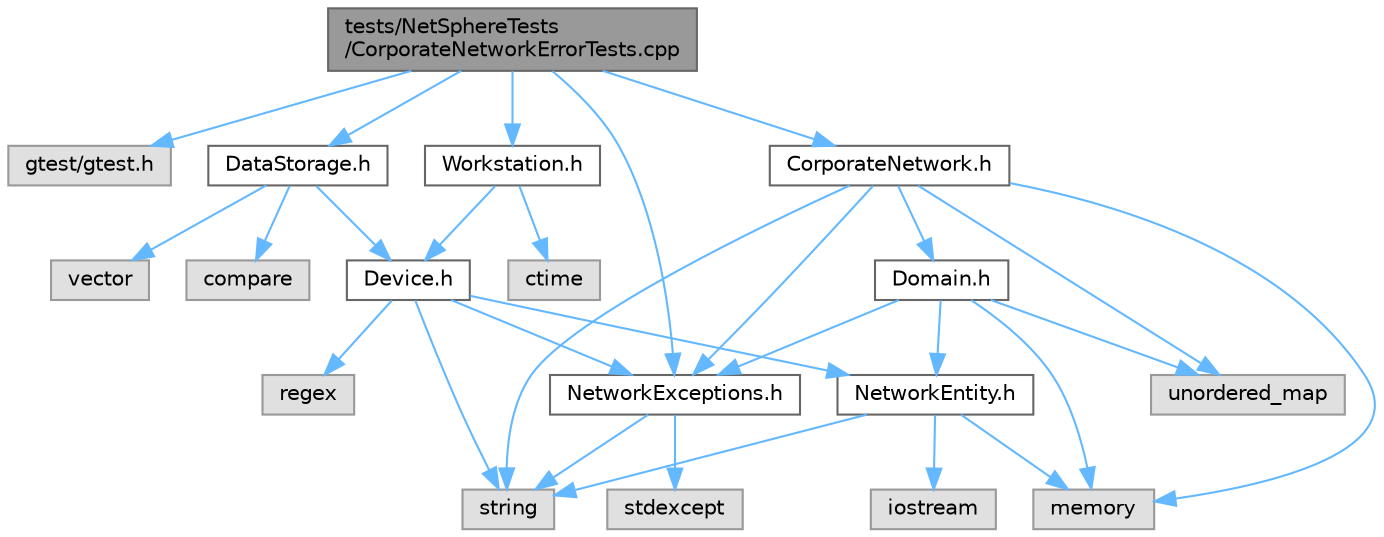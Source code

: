 digraph "tests/NetSphereTests/CorporateNetworkErrorTests.cpp"
{
 // INTERACTIVE_SVG=YES
 // LATEX_PDF_SIZE
  bgcolor="transparent";
  edge [fontname=Helvetica,fontsize=10,labelfontname=Helvetica,labelfontsize=10];
  node [fontname=Helvetica,fontsize=10,shape=box,height=0.2,width=0.4];
  Node1 [id="Node000001",label="tests/NetSphereTests\l/CorporateNetworkErrorTests.cpp",height=0.2,width=0.4,color="gray40", fillcolor="grey60", style="filled", fontcolor="black",tooltip="Тесты для обработки ошибок в классе CorporateNetwork."];
  Node1 -> Node2 [id="edge1_Node000001_Node000002",color="steelblue1",style="solid",tooltip=" "];
  Node2 [id="Node000002",label="gtest/gtest.h",height=0.2,width=0.4,color="grey60", fillcolor="#E0E0E0", style="filled",tooltip=" "];
  Node1 -> Node3 [id="edge2_Node000001_Node000003",color="steelblue1",style="solid",tooltip=" "];
  Node3 [id="Node000003",label="CorporateNetwork.h",height=0.2,width=0.4,color="grey40", fillcolor="white", style="filled",URL="$_corporate_network_8h.html",tooltip="Заголовочный файл класса CorporateNetwork - корпоративной сети."];
  Node3 -> Node4 [id="edge3_Node000003_Node000004",color="steelblue1",style="solid",tooltip=" "];
  Node4 [id="Node000004",label="Domain.h",height=0.2,width=0.4,color="grey40", fillcolor="white", style="filled",URL="$_domain_8h.html",tooltip="Заголовочный файл класса Domain - домена корпоративной сети."];
  Node4 -> Node5 [id="edge4_Node000004_Node000005",color="steelblue1",style="solid",tooltip=" "];
  Node5 [id="Node000005",label="NetworkEntity.h",height=0.2,width=0.4,color="grey40", fillcolor="white", style="filled",URL="$_network_entity_8h.html",tooltip="Заголовочный файл базового класса NetworkEntity для всех сущностей сети."];
  Node5 -> Node6 [id="edge5_Node000005_Node000006",color="steelblue1",style="solid",tooltip=" "];
  Node6 [id="Node000006",label="iostream",height=0.2,width=0.4,color="grey60", fillcolor="#E0E0E0", style="filled",tooltip=" "];
  Node5 -> Node7 [id="edge6_Node000005_Node000007",color="steelblue1",style="solid",tooltip=" "];
  Node7 [id="Node000007",label="string",height=0.2,width=0.4,color="grey60", fillcolor="#E0E0E0", style="filled",tooltip=" "];
  Node5 -> Node8 [id="edge7_Node000005_Node000008",color="steelblue1",style="solid",tooltip=" "];
  Node8 [id="Node000008",label="memory",height=0.2,width=0.4,color="grey60", fillcolor="#E0E0E0", style="filled",tooltip=" "];
  Node4 -> Node9 [id="edge8_Node000004_Node000009",color="steelblue1",style="solid",tooltip=" "];
  Node9 [id="Node000009",label="NetworkExceptions.h",height=0.2,width=0.4,color="grey40", fillcolor="white", style="filled",URL="$_network_exceptions_8h.html",tooltip="Заголовочный файл с классами исключений для корпоративной сети."];
  Node9 -> Node10 [id="edge9_Node000009_Node000010",color="steelblue1",style="solid",tooltip=" "];
  Node10 [id="Node000010",label="stdexcept",height=0.2,width=0.4,color="grey60", fillcolor="#E0E0E0", style="filled",tooltip=" "];
  Node9 -> Node7 [id="edge10_Node000009_Node000007",color="steelblue1",style="solid",tooltip=" "];
  Node4 -> Node11 [id="edge11_Node000004_Node000011",color="steelblue1",style="solid",tooltip=" "];
  Node11 [id="Node000011",label="unordered_map",height=0.2,width=0.4,color="grey60", fillcolor="#E0E0E0", style="filled",tooltip=" "];
  Node4 -> Node8 [id="edge12_Node000004_Node000008",color="steelblue1",style="solid",tooltip=" "];
  Node3 -> Node9 [id="edge13_Node000003_Node000009",color="steelblue1",style="solid",tooltip=" "];
  Node3 -> Node11 [id="edge14_Node000003_Node000011",color="steelblue1",style="solid",tooltip=" "];
  Node3 -> Node8 [id="edge15_Node000003_Node000008",color="steelblue1",style="solid",tooltip=" "];
  Node3 -> Node7 [id="edge16_Node000003_Node000007",color="steelblue1",style="solid",tooltip=" "];
  Node1 -> Node12 [id="edge17_Node000001_Node000012",color="steelblue1",style="solid",tooltip=" "];
  Node12 [id="Node000012",label="DataStorage.h",height=0.2,width=0.4,color="grey40", fillcolor="white", style="filled",URL="$_data_storage_8h.html",tooltip="Заголовочный файл класса DataStorage - хранилища данных в корпоративной сети."];
  Node12 -> Node13 [id="edge18_Node000012_Node000013",color="steelblue1",style="solid",tooltip=" "];
  Node13 [id="Node000013",label="Device.h",height=0.2,width=0.4,color="grey40", fillcolor="white", style="filled",URL="$_device_8h.html",tooltip="Заголовочный файл базового класса Device для всех устройств сети."];
  Node13 -> Node5 [id="edge19_Node000013_Node000005",color="steelblue1",style="solid",tooltip=" "];
  Node13 -> Node9 [id="edge20_Node000013_Node000009",color="steelblue1",style="solid",tooltip=" "];
  Node13 -> Node7 [id="edge21_Node000013_Node000007",color="steelblue1",style="solid",tooltip=" "];
  Node13 -> Node14 [id="edge22_Node000013_Node000014",color="steelblue1",style="solid",tooltip=" "];
  Node14 [id="Node000014",label="regex",height=0.2,width=0.4,color="grey60", fillcolor="#E0E0E0", style="filled",tooltip=" "];
  Node12 -> Node15 [id="edge23_Node000012_Node000015",color="steelblue1",style="solid",tooltip=" "];
  Node15 [id="Node000015",label="vector",height=0.2,width=0.4,color="grey60", fillcolor="#E0E0E0", style="filled",tooltip=" "];
  Node12 -> Node16 [id="edge24_Node000012_Node000016",color="steelblue1",style="solid",tooltip=" "];
  Node16 [id="Node000016",label="compare",height=0.2,width=0.4,color="grey60", fillcolor="#E0E0E0", style="filled",tooltip=" "];
  Node1 -> Node17 [id="edge25_Node000001_Node000017",color="steelblue1",style="solid",tooltip=" "];
  Node17 [id="Node000017",label="Workstation.h",height=0.2,width=0.4,color="grey40", fillcolor="white", style="filled",URL="$_workstation_8h.html",tooltip="Заголовочный файл класса Workstation - рабочей станции пользователя."];
  Node17 -> Node13 [id="edge26_Node000017_Node000013",color="steelblue1",style="solid",tooltip=" "];
  Node17 -> Node18 [id="edge27_Node000017_Node000018",color="steelblue1",style="solid",tooltip=" "];
  Node18 [id="Node000018",label="ctime",height=0.2,width=0.4,color="grey60", fillcolor="#E0E0E0", style="filled",tooltip=" "];
  Node1 -> Node9 [id="edge28_Node000001_Node000009",color="steelblue1",style="solid",tooltip=" "];
}
